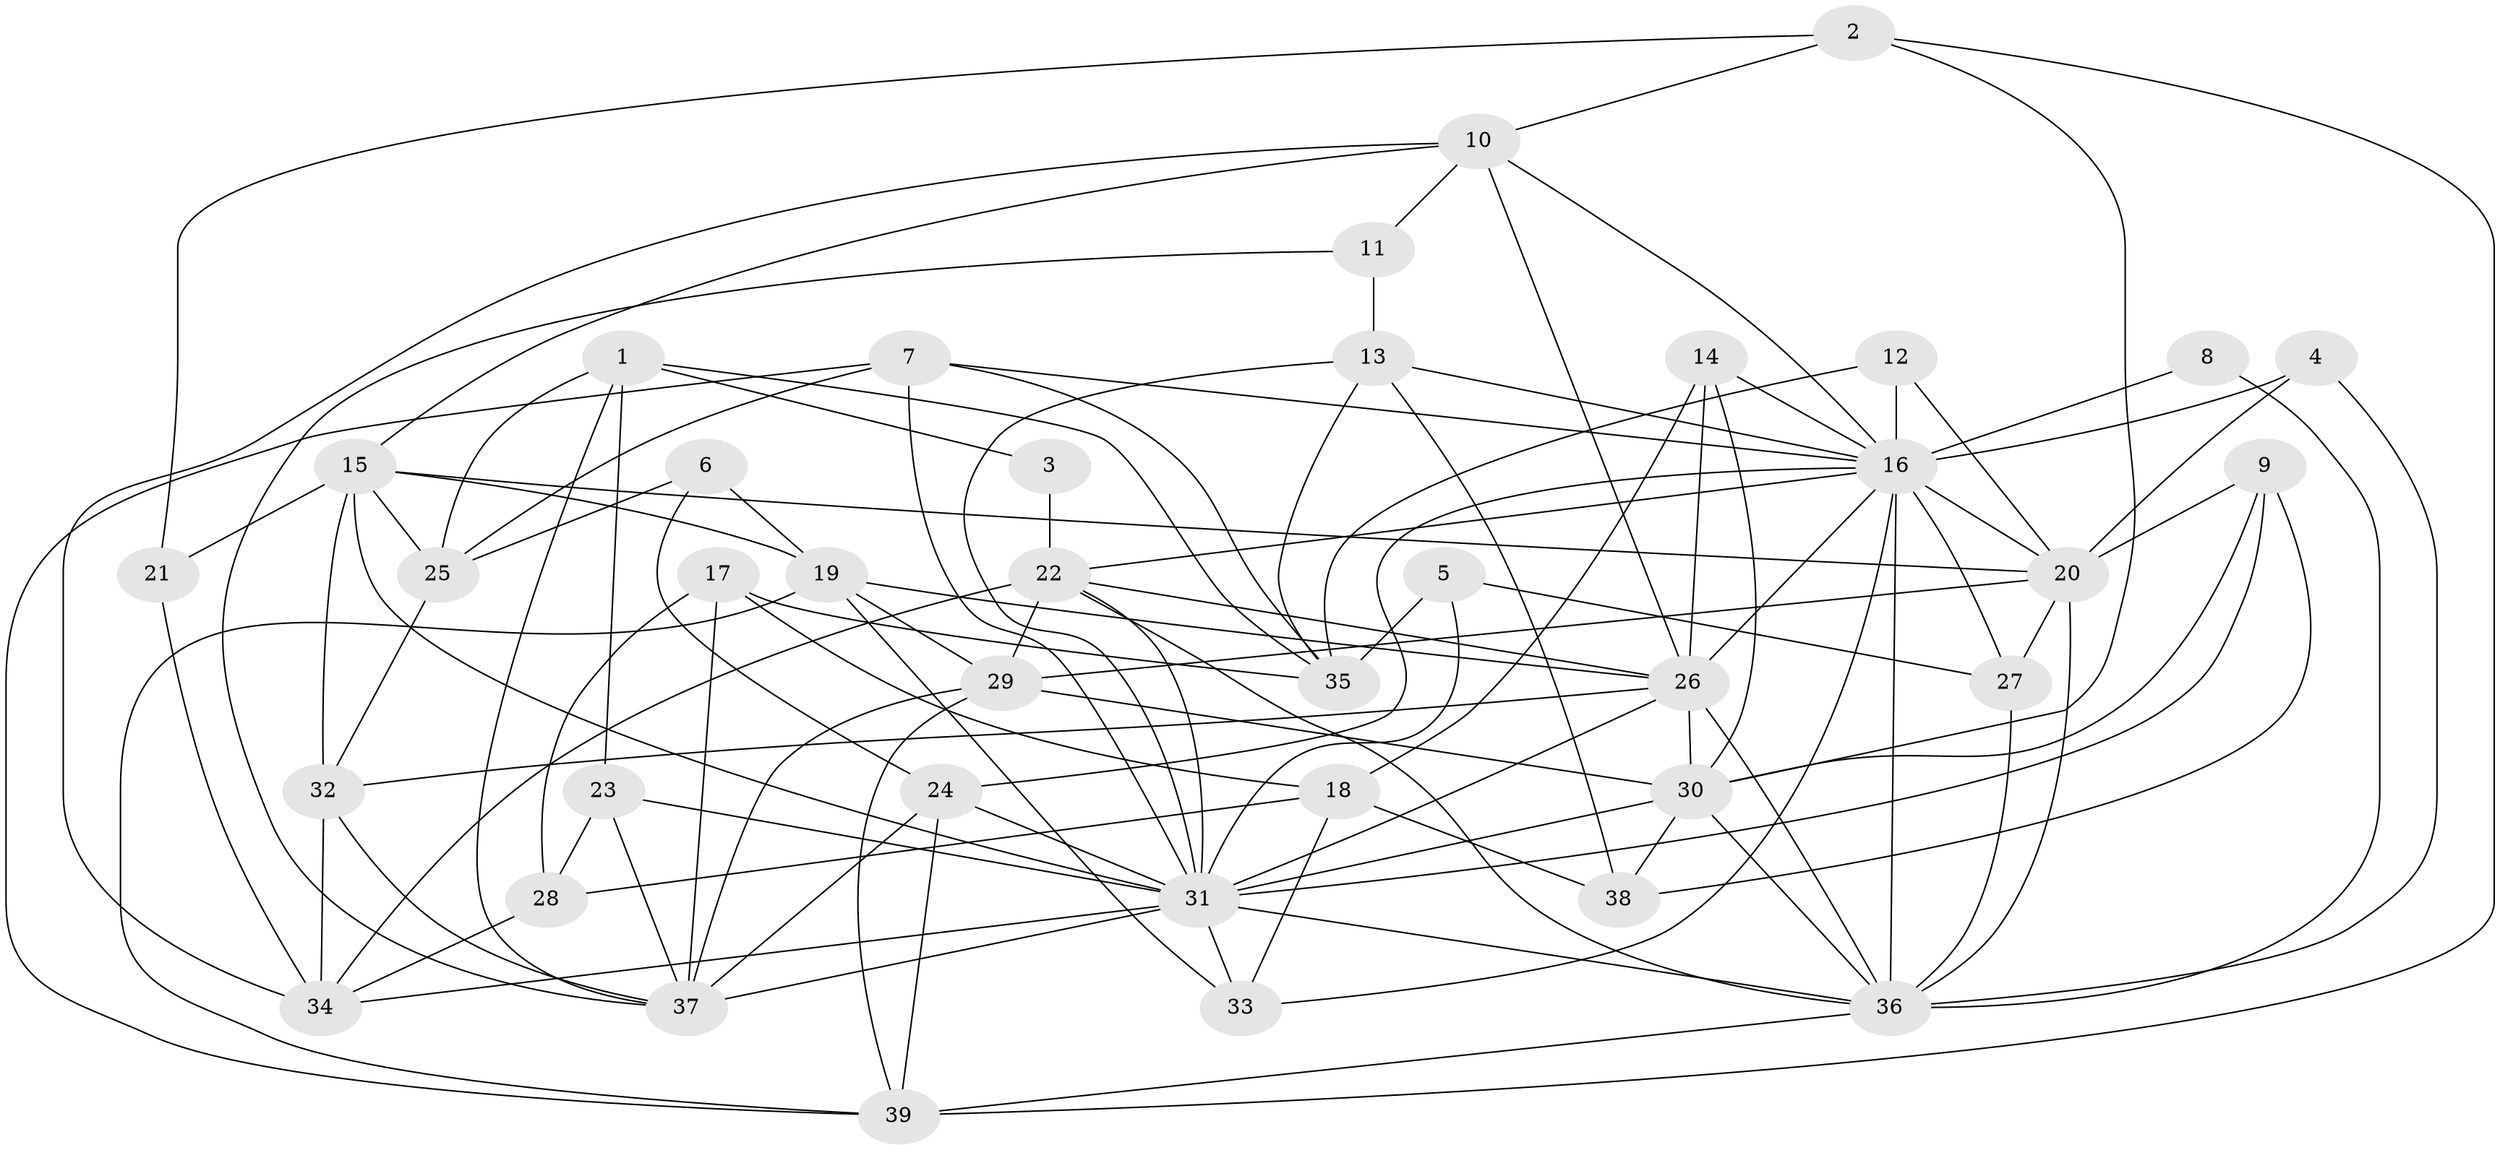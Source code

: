 // original degree distribution, {4: 0.33766233766233766, 3: 0.22077922077922077, 2: 0.14285714285714285, 7: 0.07792207792207792, 5: 0.16883116883116883, 6: 0.05194805194805195}
// Generated by graph-tools (version 1.1) at 2025/50/03/09/25 03:50:04]
// undirected, 39 vertices, 107 edges
graph export_dot {
graph [start="1"]
  node [color=gray90,style=filled];
  1;
  2;
  3;
  4;
  5;
  6;
  7;
  8;
  9;
  10;
  11;
  12;
  13;
  14;
  15;
  16;
  17;
  18;
  19;
  20;
  21;
  22;
  23;
  24;
  25;
  26;
  27;
  28;
  29;
  30;
  31;
  32;
  33;
  34;
  35;
  36;
  37;
  38;
  39;
  1 -- 3 [weight=1.0];
  1 -- 23 [weight=1.0];
  1 -- 25 [weight=1.0];
  1 -- 35 [weight=1.0];
  1 -- 37 [weight=1.0];
  2 -- 10 [weight=1.0];
  2 -- 21 [weight=1.0];
  2 -- 30 [weight=1.0];
  2 -- 39 [weight=1.0];
  3 -- 22 [weight=1.0];
  4 -- 16 [weight=1.0];
  4 -- 20 [weight=1.0];
  4 -- 36 [weight=1.0];
  5 -- 27 [weight=1.0];
  5 -- 31 [weight=1.0];
  5 -- 35 [weight=1.0];
  6 -- 19 [weight=1.0];
  6 -- 24 [weight=1.0];
  6 -- 25 [weight=1.0];
  7 -- 16 [weight=1.0];
  7 -- 25 [weight=1.0];
  7 -- 31 [weight=1.0];
  7 -- 35 [weight=1.0];
  7 -- 39 [weight=1.0];
  8 -- 16 [weight=1.0];
  8 -- 36 [weight=1.0];
  9 -- 20 [weight=1.0];
  9 -- 30 [weight=2.0];
  9 -- 31 [weight=1.0];
  9 -- 38 [weight=1.0];
  10 -- 11 [weight=1.0];
  10 -- 15 [weight=1.0];
  10 -- 16 [weight=1.0];
  10 -- 26 [weight=1.0];
  10 -- 34 [weight=1.0];
  11 -- 13 [weight=1.0];
  11 -- 37 [weight=1.0];
  12 -- 16 [weight=1.0];
  12 -- 20 [weight=1.0];
  12 -- 35 [weight=1.0];
  13 -- 16 [weight=1.0];
  13 -- 31 [weight=1.0];
  13 -- 35 [weight=1.0];
  13 -- 38 [weight=1.0];
  14 -- 16 [weight=1.0];
  14 -- 18 [weight=1.0];
  14 -- 26 [weight=1.0];
  14 -- 30 [weight=1.0];
  15 -- 19 [weight=1.0];
  15 -- 20 [weight=1.0];
  15 -- 21 [weight=1.0];
  15 -- 25 [weight=1.0];
  15 -- 31 [weight=1.0];
  15 -- 32 [weight=1.0];
  16 -- 20 [weight=1.0];
  16 -- 22 [weight=1.0];
  16 -- 24 [weight=1.0];
  16 -- 26 [weight=2.0];
  16 -- 27 [weight=1.0];
  16 -- 33 [weight=1.0];
  16 -- 36 [weight=1.0];
  17 -- 18 [weight=1.0];
  17 -- 28 [weight=1.0];
  17 -- 35 [weight=1.0];
  17 -- 37 [weight=1.0];
  18 -- 28 [weight=1.0];
  18 -- 33 [weight=1.0];
  18 -- 38 [weight=1.0];
  19 -- 26 [weight=1.0];
  19 -- 29 [weight=1.0];
  19 -- 33 [weight=1.0];
  19 -- 39 [weight=1.0];
  20 -- 27 [weight=1.0];
  20 -- 29 [weight=1.0];
  20 -- 36 [weight=1.0];
  21 -- 34 [weight=1.0];
  22 -- 26 [weight=1.0];
  22 -- 29 [weight=1.0];
  22 -- 31 [weight=1.0];
  22 -- 34 [weight=1.0];
  22 -- 36 [weight=2.0];
  23 -- 28 [weight=1.0];
  23 -- 31 [weight=1.0];
  23 -- 37 [weight=1.0];
  24 -- 31 [weight=1.0];
  24 -- 37 [weight=1.0];
  24 -- 39 [weight=1.0];
  25 -- 32 [weight=1.0];
  26 -- 30 [weight=1.0];
  26 -- 31 [weight=1.0];
  26 -- 32 [weight=1.0];
  26 -- 36 [weight=1.0];
  27 -- 36 [weight=1.0];
  28 -- 34 [weight=1.0];
  29 -- 30 [weight=1.0];
  29 -- 37 [weight=2.0];
  29 -- 39 [weight=1.0];
  30 -- 31 [weight=2.0];
  30 -- 36 [weight=1.0];
  30 -- 38 [weight=1.0];
  31 -- 33 [weight=1.0];
  31 -- 34 [weight=1.0];
  31 -- 36 [weight=1.0];
  31 -- 37 [weight=1.0];
  32 -- 34 [weight=1.0];
  32 -- 37 [weight=1.0];
  36 -- 39 [weight=1.0];
}
